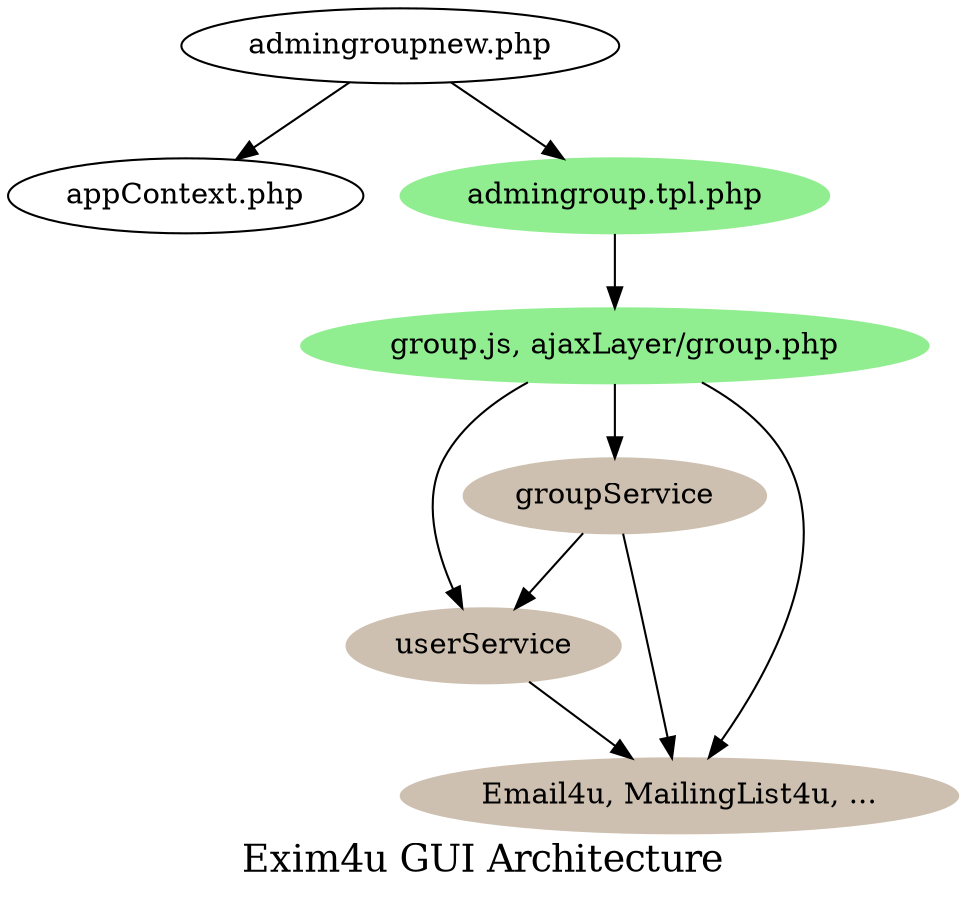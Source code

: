 digraph Exim4uGuiArchi {
    
    graph [ label="Exim4u GUI Architecture", fontsize=18 ];

    subgraph service {
        graph [ style=filled,color=green];
        node [style=filled,color=antiquewhite3];

        userService;
        groupService;
        baseClasses [ label="Email4u, MailingList4u, ..." ];
    }
    appContext [label="appContext.php"];
    guiFunctions [label="group.js, ajaxLayer/group.php",style=filled,color=lightgreen];
    adminGroupGuiTemplate [
        label="admingroup.tpl.php",style=filled,color=lightgreen];
    adminGroupGui [label="admingroupnew.php"];

    groupService -> userService;
    userService -> baseClasses;
    groupService -> baseClasses;

    guiFunctions -> baseClasses;
    guiFunctions -> userService;
    guiFunctions -> groupService;
    adminGroupGuiTemplate -> guiFunctions;
    adminGroupGui -> adminGroupGuiTemplate;
    adminGroupGui -> appContext;

    // http://wingraphviz.sourceforge.net/wingraphviz/language/colorname.htm
}

